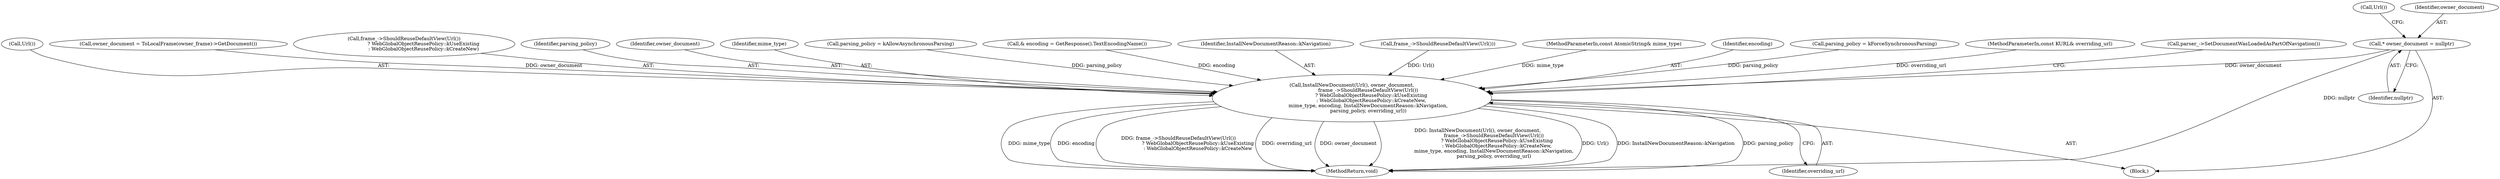 digraph "0_Chrome_90f878780cce9c4b0475fcea14d91b8f510cce11_1@pointer" {
"1000130" [label="(Call,* owner_document = nullptr)"];
"1000166" [label="(Call,InstallNewDocument(Url(), owner_document,\n                     frame_->ShouldReuseDefaultView(Url())\n                         ? WebGlobalObjectReusePolicy::kUseExisting\n                         : WebGlobalObjectReusePolicy::kCreateNew,\n                     mime_type, encoding, InstallNewDocumentReason::kNavigation,\n                     parsing_policy, overriding_url))"];
"1000177" [label="(Identifier,parsing_policy)"];
"1000168" [label="(Identifier,owner_document)"];
"1000166" [label="(Call,InstallNewDocument(Url(), owner_document,\n                     frame_->ShouldReuseDefaultView(Url())\n                         ? WebGlobalObjectReusePolicy::kUseExisting\n                         : WebGlobalObjectReusePolicy::kCreateNew,\n                     mime_type, encoding, InstallNewDocumentReason::kNavigation,\n                     parsing_policy, overriding_url))"];
"1000174" [label="(Identifier,mime_type)"];
"1000157" [label="(Call,parsing_policy = kAllowAsynchronousParsing)"];
"1000126" [label="(Call,& encoding = GetResponse().TextEncodingName())"];
"1000130" [label="(Call,* owner_document = nullptr)"];
"1000178" [label="(Identifier,overriding_url)"];
"1000176" [label="(Identifier,InstallNewDocumentReason::kNavigation)"];
"1000135" [label="(Call,Url())"];
"1000103" [label="(Block,)"];
"1000170" [label="(Call,frame_->ShouldReuseDefaultView(Url()))"];
"1000101" [label="(MethodParameterIn,const AtomicString& mime_type)"];
"1000175" [label="(Identifier,encoding)"];
"1000163" [label="(Call,parsing_policy = kForceSynchronousParsing)"];
"1000102" [label="(MethodParameterIn,const KURL& overriding_url)"];
"1000132" [label="(Identifier,nullptr)"];
"1000188" [label="(MethodReturn,void)"];
"1000179" [label="(Call,parser_->SetDocumentWasLoadedAsPartOfNavigation())"];
"1000131" [label="(Identifier,owner_document)"];
"1000167" [label="(Call,Url())"];
"1000151" [label="(Call,owner_document = ToLocalFrame(owner_frame)->GetDocument())"];
"1000169" [label="(Call,frame_->ShouldReuseDefaultView(Url())\n                         ? WebGlobalObjectReusePolicy::kUseExisting\n                         : WebGlobalObjectReusePolicy::kCreateNew)"];
"1000130" -> "1000103"  [label="AST: "];
"1000130" -> "1000132"  [label="CFG: "];
"1000131" -> "1000130"  [label="AST: "];
"1000132" -> "1000130"  [label="AST: "];
"1000135" -> "1000130"  [label="CFG: "];
"1000130" -> "1000188"  [label="DDG: nullptr"];
"1000130" -> "1000166"  [label="DDG: owner_document"];
"1000166" -> "1000103"  [label="AST: "];
"1000166" -> "1000178"  [label="CFG: "];
"1000167" -> "1000166"  [label="AST: "];
"1000168" -> "1000166"  [label="AST: "];
"1000169" -> "1000166"  [label="AST: "];
"1000174" -> "1000166"  [label="AST: "];
"1000175" -> "1000166"  [label="AST: "];
"1000176" -> "1000166"  [label="AST: "];
"1000177" -> "1000166"  [label="AST: "];
"1000178" -> "1000166"  [label="AST: "];
"1000179" -> "1000166"  [label="CFG: "];
"1000166" -> "1000188"  [label="DDG: frame_->ShouldReuseDefaultView(Url())\n                         ? WebGlobalObjectReusePolicy::kUseExisting\n                         : WebGlobalObjectReusePolicy::kCreateNew"];
"1000166" -> "1000188"  [label="DDG: overriding_url"];
"1000166" -> "1000188"  [label="DDG: owner_document"];
"1000166" -> "1000188"  [label="DDG: InstallNewDocument(Url(), owner_document,\n                     frame_->ShouldReuseDefaultView(Url())\n                         ? WebGlobalObjectReusePolicy::kUseExisting\n                         : WebGlobalObjectReusePolicy::kCreateNew,\n                     mime_type, encoding, InstallNewDocumentReason::kNavigation,\n                     parsing_policy, overriding_url)"];
"1000166" -> "1000188"  [label="DDG: Url()"];
"1000166" -> "1000188"  [label="DDG: InstallNewDocumentReason::kNavigation"];
"1000166" -> "1000188"  [label="DDG: parsing_policy"];
"1000166" -> "1000188"  [label="DDG: mime_type"];
"1000166" -> "1000188"  [label="DDG: encoding"];
"1000170" -> "1000166"  [label="DDG: Url()"];
"1000151" -> "1000166"  [label="DDG: owner_document"];
"1000101" -> "1000166"  [label="DDG: mime_type"];
"1000126" -> "1000166"  [label="DDG: encoding"];
"1000163" -> "1000166"  [label="DDG: parsing_policy"];
"1000157" -> "1000166"  [label="DDG: parsing_policy"];
"1000102" -> "1000166"  [label="DDG: overriding_url"];
}
